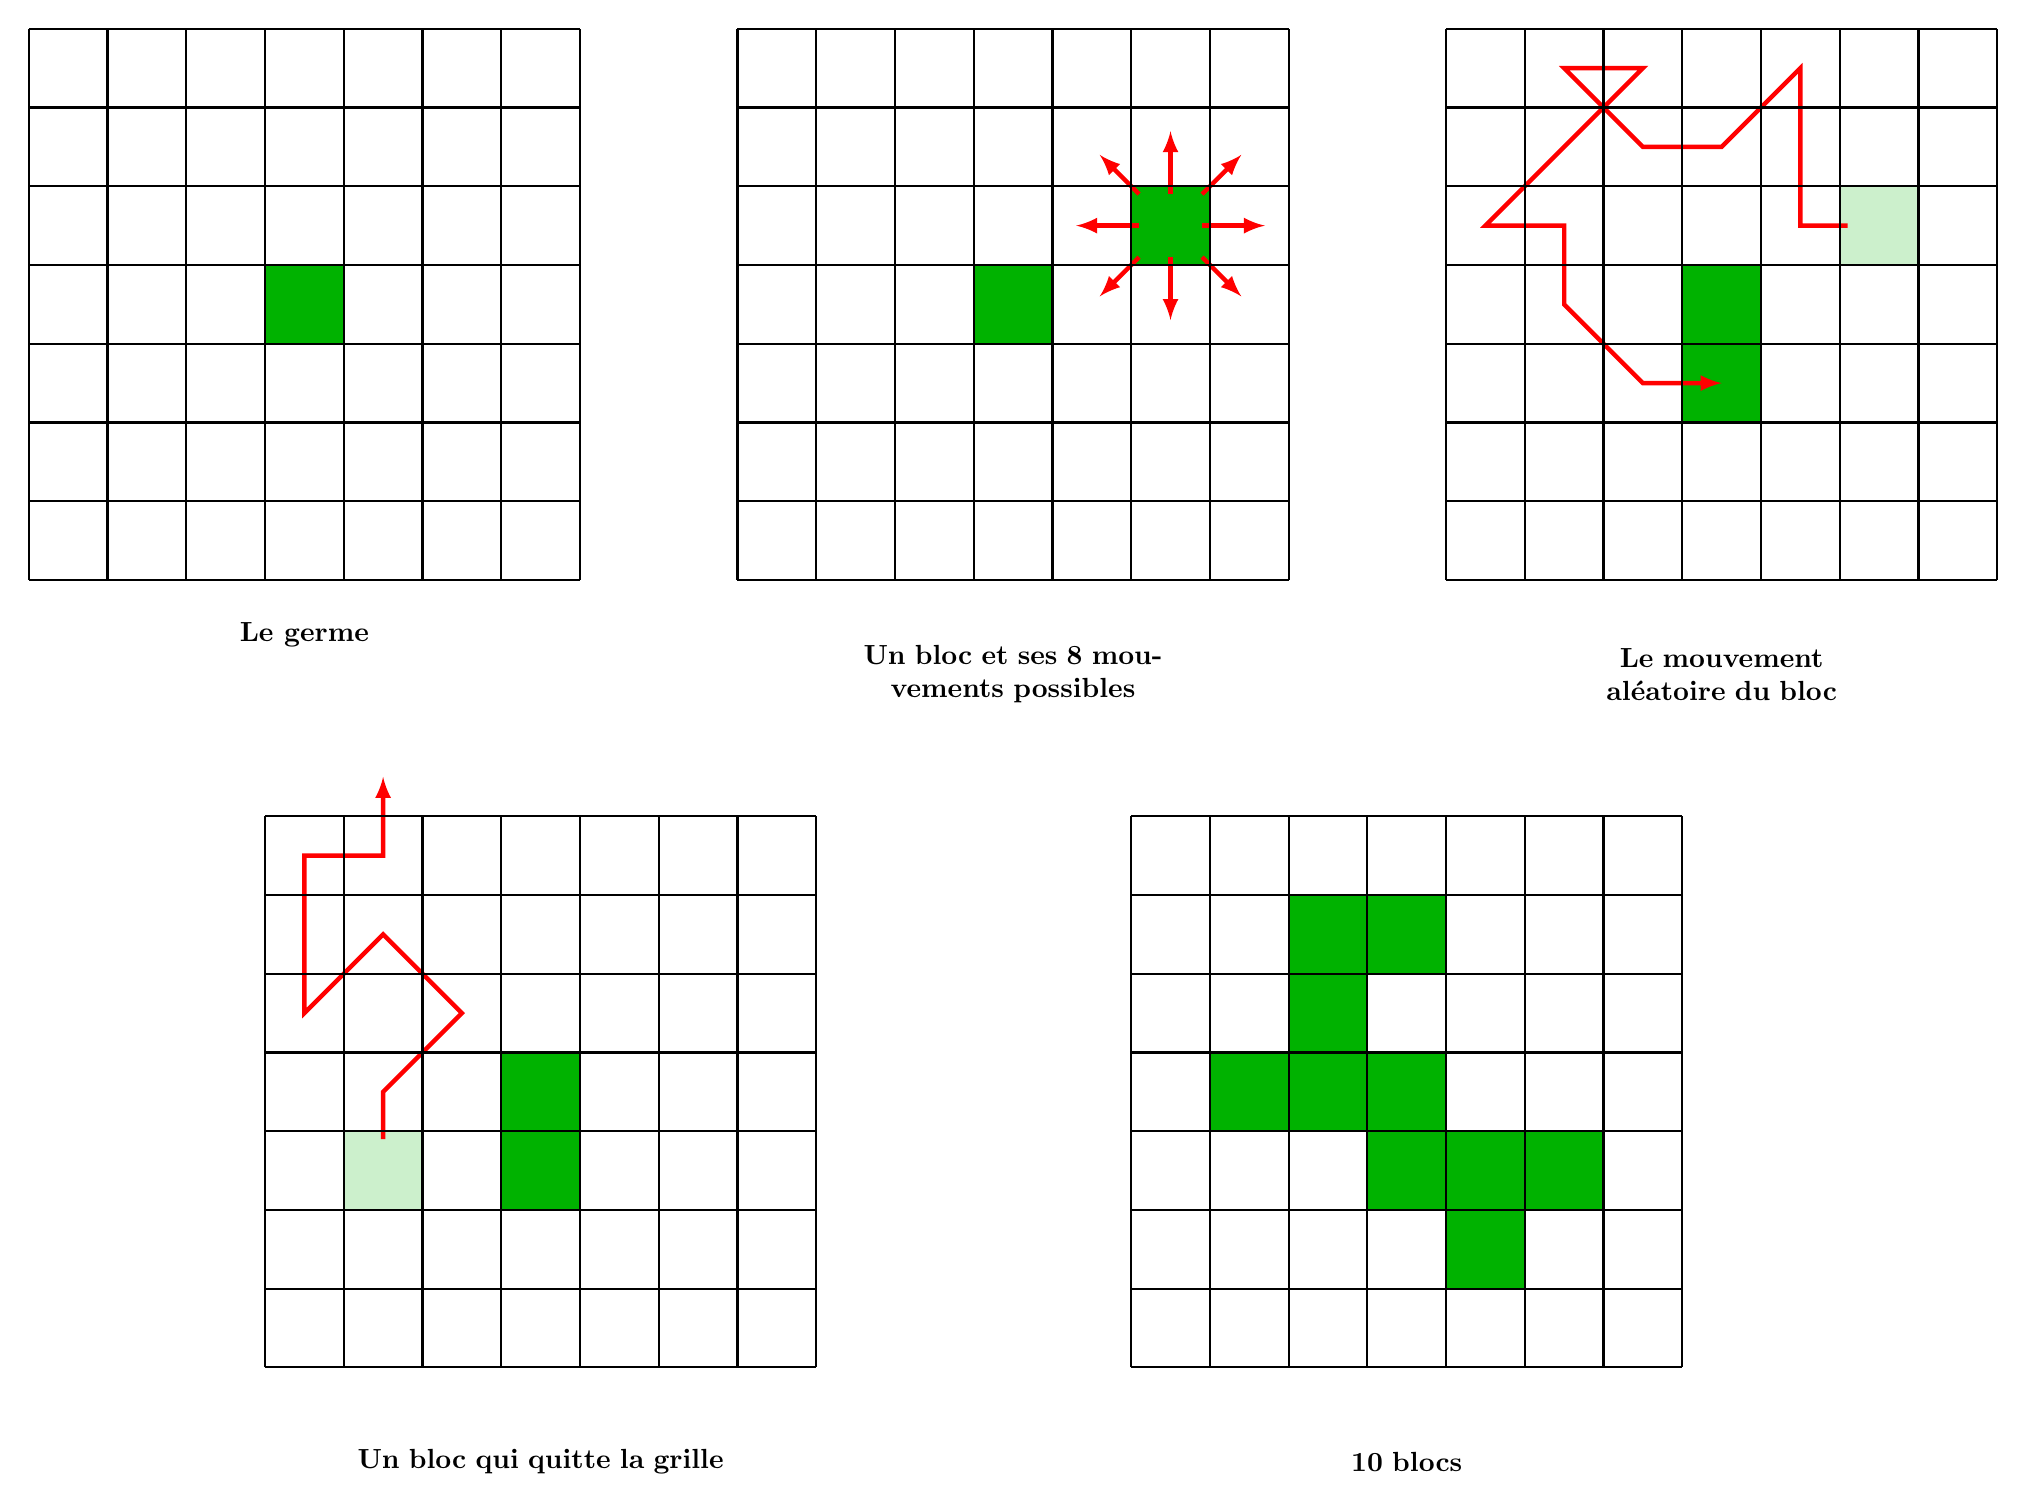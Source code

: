 \begin{tikzpicture}


\begin{scope}
\fill[green!70!black] (3,3) rectangle ++(1,1);


\draw[thick] (0,0) grid ++(7,7);

\node at (3.5,-0.7) {\bf Le germe};
\end{scope}


\begin{scope}[xshift=9cm]

\fill[green!70!black] (3,3) rectangle ++(1,1);
\fill[green!70!black] (5,4) rectangle ++(1,1);

\draw[->,>=latex,red,ultra thick] (5.1,4.5) -- ++(-0.8,0);
\draw[->,>=latex,red,ultra thick] (5.9,4.5) -- ++(0.8,0);
\draw[->,>=latex,red,ultra thick] (5.5,4.9) -- ++(0,0.8);
\draw[->,>=latex,red,ultra thick] (5.5,4.1) -- ++(0,-0.8);

\draw[->,>=latex,red,ultra thick] (5.1,4.9) -- ++(-0.5,0.5);
\draw[->,>=latex,red,ultra thick] (5.9,4.9) -- ++(0.5,0.5);
\draw[->,>=latex,red,ultra thick] (5.1,4.1) -- ++(-0.5,-0.5);
\draw[->,>=latex,red,ultra thick] (5.9,4.1) -- ++(0.5,-0.5);

\draw[thick] (0,0) grid ++(7,7);


\node[text width=5cm,text centered] at (3.5,-1.2) {\bf Un bloc et ses 8 mouvements possibles};
\end{scope}


\begin{scope}[xshift=18cm]

\fill[green!70!black] (3,3) rectangle ++(1,1);

\fill[green!70!black!20] (5,4) rectangle ++(1,1);
\fill[green!70!black] (3,2) rectangle ++(1,1);

\draw[->,>=latex,red,ultra thick] (5.1,4.5) -- ++(-0.6,0)
-- ++(0,2) -- ++(-1,-1) -- ++(-1,0) -- ++(-1,1) -- ++(1,0) -- ++(-2,-2) --++ (1,0) --++ (0,-1) -- ++(1,-1) -- ++(1,0);


\draw[thick] (0,0) grid ++(7,7);


\node[text width=5cm,text centered] at (3.5,-1.2) {\bf Le mouvement al\'eatoire du bloc};
\end{scope}


\begin{scope}[xshift=3cm,yshift=-10cm]

\fill[green!70!black] (3,3) rectangle ++(1,1);


\fill[green!70!black] (3,2) rectangle ++(1,1);

\fill[green!70!black!20] (1,2) rectangle ++(1,1);


\draw[->,>=latex,red,ultra thick] (1.5,2.9) -- ++(0,0.6)
-- ++(1,1) -- ++(-1,1) -- ++(-1,-1) -- ++(0,2) -- ++(1,0) -- ++(0,1);


\draw[thick] (0,0) grid ++(7,7);


\node[text width=5cm,text centered] at (3.5,-1.2) {\bf Un bloc qui quitte la grille};
\end{scope}


\begin{scope}[xshift=14cm,yshift=-10cm]

\fill[green!70!black] (3,3) rectangle ++(1,1);
\fill[green!70!black] (3,2) rectangle ++(1,1);
\fill[green!70!black] (1,3) rectangle ++(1,1);
\fill[green!70!black] (4,2) rectangle ++(1,1);
\fill[green!70!black] (4,1) rectangle ++(1,1);
\fill[green!70!black] (2,3) rectangle ++(1,1);
\fill[green!70!black] (2,4) rectangle ++(1,1);
\fill[green!70!black] (2,5) rectangle ++(1,1);
\fill[green!70!black] (3,5) rectangle ++(1,1);
\fill[green!70!black] (5,2) rectangle ++(1,1);

\draw[thick] (0,0) grid ++(7,7);


\node[text width=5cm,text centered] at (3.5,-1.2) {\bf 10 blocs};
\end{scope}

\end{tikzpicture}